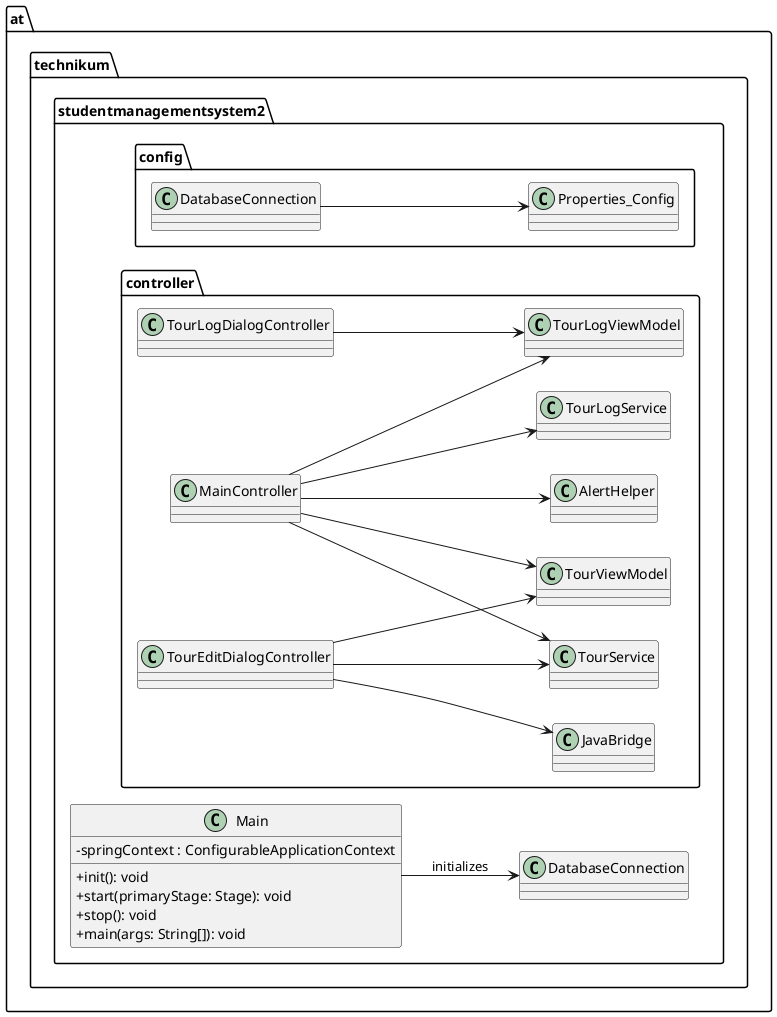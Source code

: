 @startuml app_ui_config
skinparam classAttributeIconSize 0
left to right direction

' ======= MAIN =======
package at.technikum.studentmanagementsystem2 {
    class Main {
        - springContext : ConfigurableApplicationContext
        + init(): void
        + start(primaryStage: Stage): void
        + stop(): void
        + main(args: String[]): void
    }

    Main --> DatabaseConnection : initializes
}

' ======= CONFIG =======
package at.technikum.studentmanagementsystem2.config {
    class DatabaseConnection
    class Properties_Config

    DatabaseConnection --> Properties_Config
}

' ======= CONTROLLERS =======
package at.technikum.studentmanagementsystem2.controller {
    class MainController
    class TourEditDialogController
    class TourLogDialogController

    MainController --> TourService
    MainController --> TourLogService
    MainController --> TourViewModel
    MainController --> TourLogViewModel
    MainController --> AlertHelper
    TourEditDialogController --> TourViewModel
    TourEditDialogController --> TourService
    TourEditDialogController --> JavaBridge
    TourLogDialogController --> TourLogViewModel
}

@enduml
